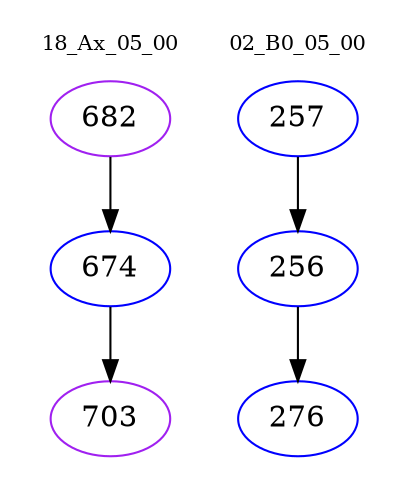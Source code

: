 digraph{
subgraph cluster_0 {
color = white
label = "18_Ax_05_00";
fontsize=10;
T0_682 [label="682", color="purple"]
T0_682 -> T0_674 [color="black"]
T0_674 [label="674", color="blue"]
T0_674 -> T0_703 [color="black"]
T0_703 [label="703", color="purple"]
}
subgraph cluster_1 {
color = white
label = "02_B0_05_00";
fontsize=10;
T1_257 [label="257", color="blue"]
T1_257 -> T1_256 [color="black"]
T1_256 [label="256", color="blue"]
T1_256 -> T1_276 [color="black"]
T1_276 [label="276", color="blue"]
}
}
